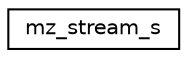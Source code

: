 digraph "Graphical Class Hierarchy"
{
  edge [fontname="Helvetica",fontsize="10",labelfontname="Helvetica",labelfontsize="10"];
  node [fontname="Helvetica",fontsize="10",shape=record];
  rankdir="LR";
  Node0 [label="mz_stream_s",height=0.2,width=0.4,color="black", fillcolor="white", style="filled",URL="$structmz__stream__s.html"];
}
